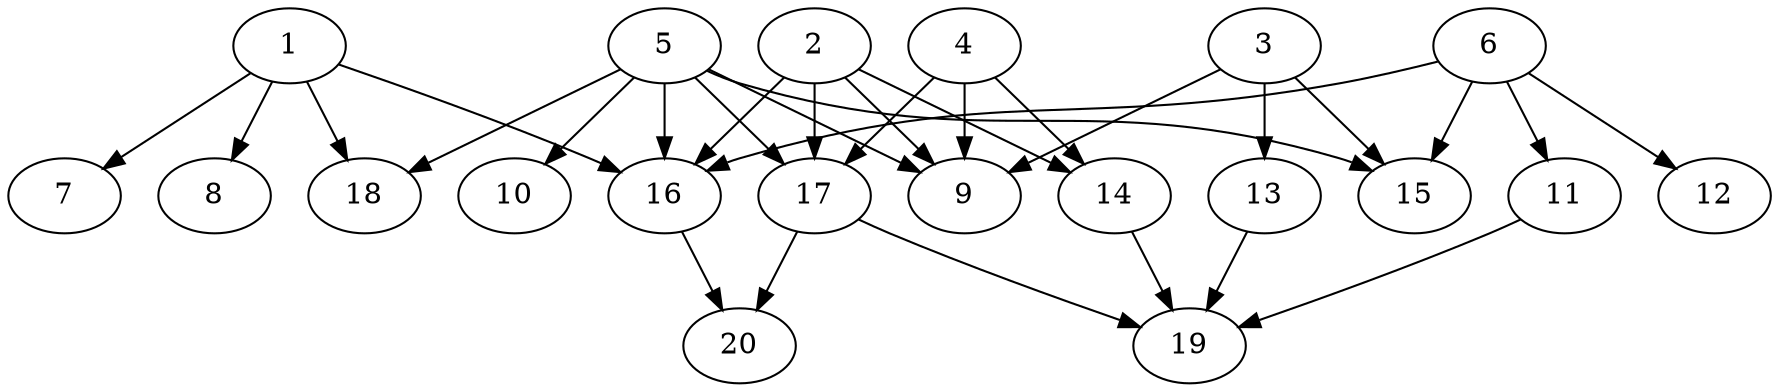 // DAG automatically generated by daggen at Wed Jul 24 21:20:53 2019
// ./daggen --dot -n 20 --ccr 0.4 --fat 0.8 --regular 0.5 --density 0.7 --mindata 5242880 --maxdata 52428800 
digraph G {
  1 [size="104576000", alpha="0.10", expect_size="41830400"] 
  1 -> 7 [size ="41830400"]
  1 -> 8 [size ="41830400"]
  1 -> 16 [size ="41830400"]
  1 -> 18 [size ="41830400"]
  2 [size="97461760", alpha="0.12", expect_size="38984704"] 
  2 -> 9 [size ="38984704"]
  2 -> 14 [size ="38984704"]
  2 -> 16 [size ="38984704"]
  2 -> 17 [size ="38984704"]
  3 [size="17958400", alpha="0.10", expect_size="7183360"] 
  3 -> 9 [size ="7183360"]
  3 -> 13 [size ="7183360"]
  3 -> 15 [size ="7183360"]
  4 [size="26995200", alpha="0.16", expect_size="10798080"] 
  4 -> 9 [size ="10798080"]
  4 -> 14 [size ="10798080"]
  4 -> 17 [size ="10798080"]
  5 [size="75008000", alpha="0.05", expect_size="30003200"] 
  5 -> 9 [size ="30003200"]
  5 -> 10 [size ="30003200"]
  5 -> 15 [size ="30003200"]
  5 -> 16 [size ="30003200"]
  5 -> 17 [size ="30003200"]
  5 -> 18 [size ="30003200"]
  6 [size="89267200", alpha="0.05", expect_size="35706880"] 
  6 -> 11 [size ="35706880"]
  6 -> 12 [size ="35706880"]
  6 -> 15 [size ="35706880"]
  6 -> 16 [size ="35706880"]
  7 [size="105320960", alpha="0.03", expect_size="42128384"] 
  8 [size="52997120", alpha="0.05", expect_size="21198848"] 
  9 [size="46771200", alpha="0.04", expect_size="18708480"] 
  10 [size="28633600", alpha="0.19", expect_size="11453440"] 
  11 [size="95795200", alpha="0.00", expect_size="38318080"] 
  11 -> 19 [size ="38318080"]
  12 [size="34455040", alpha="0.07", expect_size="13782016"] 
  13 [size="103093760", alpha="0.09", expect_size="41237504"] 
  13 -> 19 [size ="41237504"]
  14 [size="43860480", alpha="0.09", expect_size="17544192"] 
  14 -> 19 [size ="17544192"]
  15 [size="17740800", alpha="0.17", expect_size="7096320"] 
  16 [size="48458240", alpha="0.16", expect_size="19383296"] 
  16 -> 20 [size ="19383296"]
  17 [size="76899840", alpha="0.16", expect_size="30759936"] 
  17 -> 19 [size ="30759936"]
  17 -> 20 [size ="30759936"]
  18 [size="96335360", alpha="0.15", expect_size="38534144"] 
  19 [size="124533760", alpha="0.13", expect_size="49813504"] 
  20 [size="27445760", alpha="0.15", expect_size="10978304"] 
}
